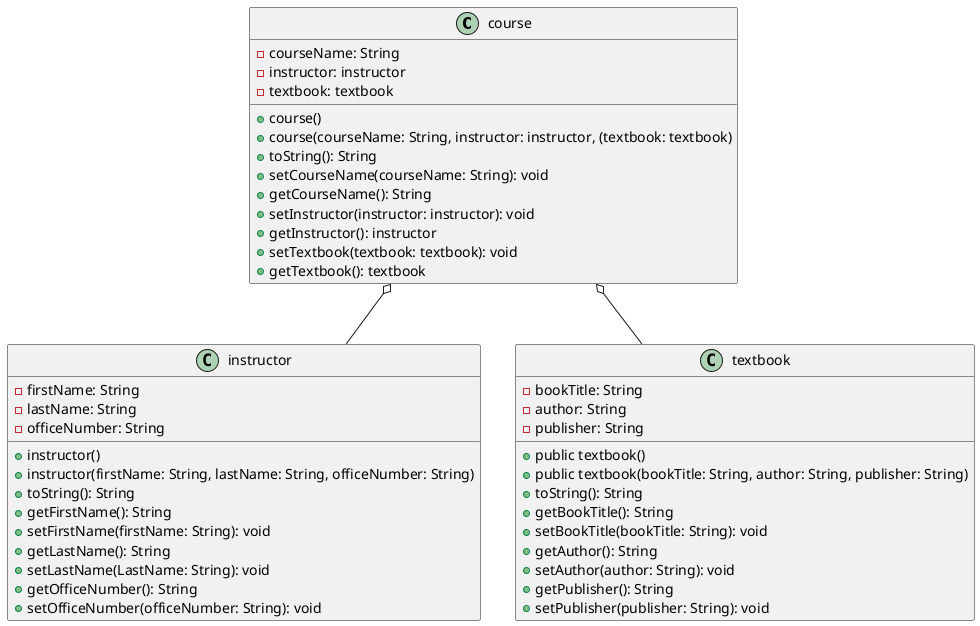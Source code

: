 @startuml
'https://plantuml.com/class-diagram

class course
{
    -courseName: String
    -instructor: instructor
    -textbook: textbook

    +course()
    +course(courseName: String, instructor: instructor, (textbook: textbook)
    +toString(): String
    +setCourseName(courseName: String): void
    +getCourseName(): String
    +setInstructor(instructor: instructor): void
    +getInstructor(): instructor
    +setTextbook(textbook: textbook): void
    +getTextbook(): textbook
}

class instructor
{
    -firstName: String
    -lastName: String
    -officeNumber: String

    +instructor()
    +instructor(firstName: String, lastName: String, officeNumber: String)
    +toString(): String
    +getFirstName(): String
    +setFirstName(firstName: String): void
    +getLastName(): String
    +setLastName(LastName: String): void
    +getOfficeNumber(): String
    +setOfficeNumber(officeNumber: String): void
}

class textbook
{
    -bookTitle: String
    -author: String
    -publisher: String

    +public textbook()
    +public textbook(bookTitle: String, author: String, publisher: String)
    +toString(): String
    +getBookTitle(): String
    +setBookTitle(bookTitle: String): void
    +getAuthor(): String
    +setAuthor(author: String): void
    +getPublisher(): String
    +setPublisher(publisher: String): void
}

course o-- instructor
course o-- textbook

@enduml